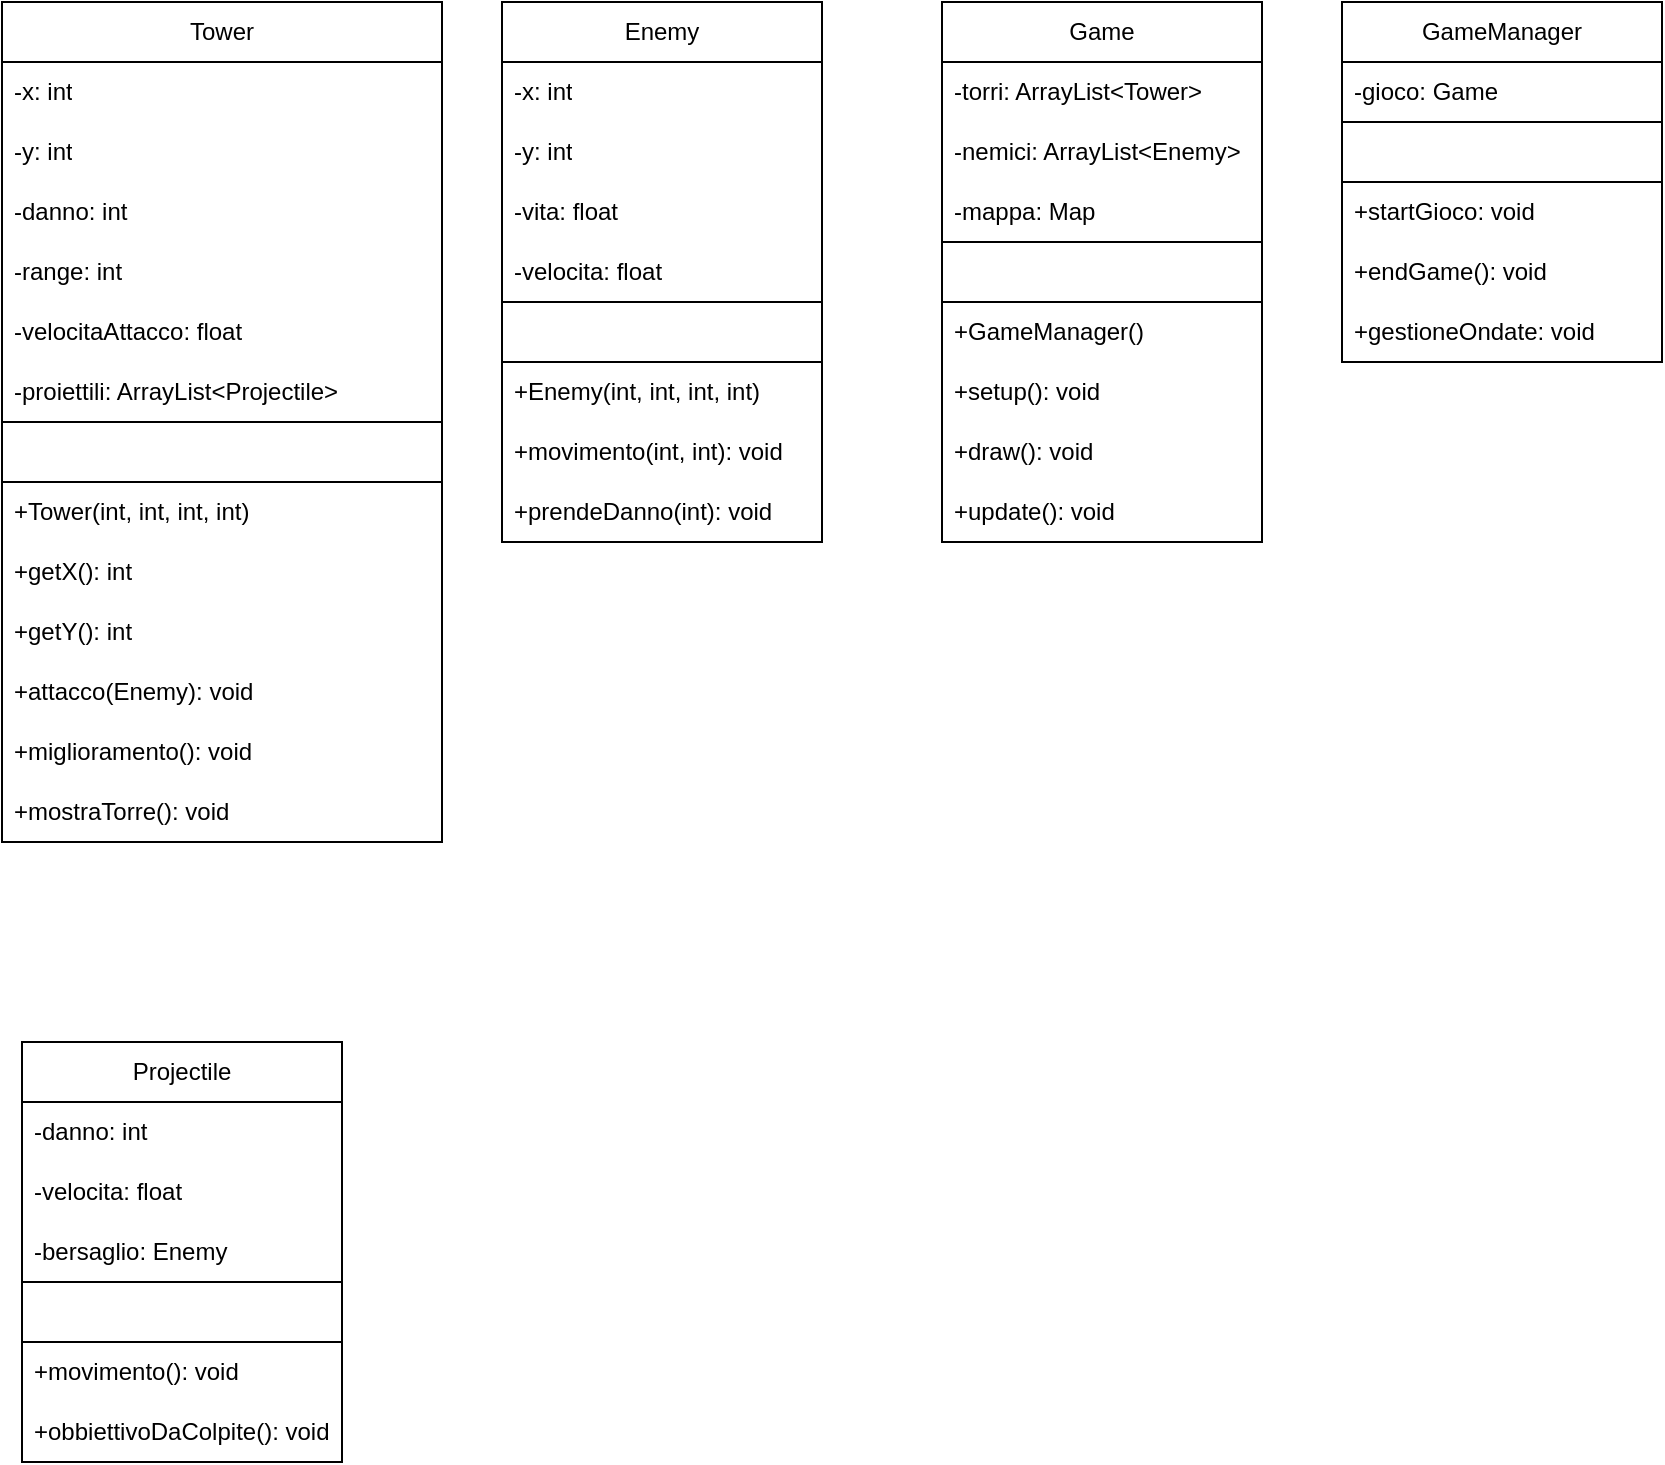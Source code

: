 <mxfile version="26.0.10">
  <diagram name="Pagina-1" id="FaU9jY3RozCXfQFhBPvn">
    <mxGraphModel dx="1026" dy="691" grid="1" gridSize="10" guides="1" tooltips="1" connect="1" arrows="1" fold="1" page="1" pageScale="1" pageWidth="827" pageHeight="1169" math="0" shadow="0">
      <root>
        <mxCell id="0" />
        <mxCell id="1" parent="0" />
        <mxCell id="Sb3pi4fa74wOgrb8Pi-W-1" value="Tower" style="swimlane;fontStyle=0;childLayout=stackLayout;horizontal=1;startSize=30;horizontalStack=0;resizeParent=1;resizeParentMax=0;resizeLast=0;collapsible=1;marginBottom=0;whiteSpace=wrap;html=1;" parent="1" vertex="1">
          <mxGeometry x="10" y="280" width="220" height="420" as="geometry" />
        </mxCell>
        <mxCell id="Sb3pi4fa74wOgrb8Pi-W-4" value="-x: int" style="text;strokeColor=none;fillColor=none;align=left;verticalAlign=middle;spacingLeft=4;spacingRight=4;overflow=hidden;points=[[0,0.5],[1,0.5]];portConstraint=eastwest;rotatable=0;whiteSpace=wrap;html=1;" parent="Sb3pi4fa74wOgrb8Pi-W-1" vertex="1">
          <mxGeometry y="30" width="220" height="30" as="geometry" />
        </mxCell>
        <mxCell id="Sb3pi4fa74wOgrb8Pi-W-11" value="-y: int" style="text;strokeColor=none;fillColor=none;align=left;verticalAlign=middle;spacingLeft=4;spacingRight=4;overflow=hidden;points=[[0,0.5],[1,0.5]];portConstraint=eastwest;rotatable=0;whiteSpace=wrap;html=1;" parent="Sb3pi4fa74wOgrb8Pi-W-1" vertex="1">
          <mxGeometry y="60" width="220" height="30" as="geometry" />
        </mxCell>
        <mxCell id="Sb3pi4fa74wOgrb8Pi-W-12" value="-danno: int" style="text;strokeColor=none;fillColor=none;align=left;verticalAlign=middle;spacingLeft=4;spacingRight=4;overflow=hidden;points=[[0,0.5],[1,0.5]];portConstraint=eastwest;rotatable=0;whiteSpace=wrap;html=1;" parent="Sb3pi4fa74wOgrb8Pi-W-1" vertex="1">
          <mxGeometry y="90" width="220" height="30" as="geometry" />
        </mxCell>
        <mxCell id="Sb3pi4fa74wOgrb8Pi-W-13" value="-range: int" style="text;strokeColor=none;fillColor=none;align=left;verticalAlign=middle;spacingLeft=4;spacingRight=4;overflow=hidden;points=[[0,0.5],[1,0.5]];portConstraint=eastwest;rotatable=0;whiteSpace=wrap;html=1;" parent="Sb3pi4fa74wOgrb8Pi-W-1" vertex="1">
          <mxGeometry y="120" width="220" height="30" as="geometry" />
        </mxCell>
        <mxCell id="Sb3pi4fa74wOgrb8Pi-W-43" value="-velocitaAttacco: float" style="text;strokeColor=none;fillColor=none;align=left;verticalAlign=middle;spacingLeft=4;spacingRight=4;overflow=hidden;points=[[0,0.5],[1,0.5]];portConstraint=eastwest;rotatable=0;whiteSpace=wrap;html=1;" parent="Sb3pi4fa74wOgrb8Pi-W-1" vertex="1">
          <mxGeometry y="150" width="220" height="30" as="geometry" />
        </mxCell>
        <mxCell id="4qOPiDTkNYLBrtp2hpbq-1" value="-proiettili: ArrayList&amp;lt;Projectile&amp;gt;" style="text;strokeColor=none;fillColor=none;align=left;verticalAlign=middle;spacingLeft=4;spacingRight=4;overflow=hidden;points=[[0,0.5],[1,0.5]];portConstraint=eastwest;rotatable=0;whiteSpace=wrap;html=1;" vertex="1" parent="Sb3pi4fa74wOgrb8Pi-W-1">
          <mxGeometry y="180" width="220" height="30" as="geometry" />
        </mxCell>
        <mxCell id="Sb3pi4fa74wOgrb8Pi-W-14" value="" style="swimlane;fontStyle=0;childLayout=stackLayout;horizontal=1;startSize=30;horizontalStack=0;resizeParent=1;resizeParentMax=0;resizeLast=0;collapsible=1;marginBottom=0;whiteSpace=wrap;html=1;" parent="Sb3pi4fa74wOgrb8Pi-W-1" vertex="1">
          <mxGeometry y="210" width="220" height="210" as="geometry" />
        </mxCell>
        <mxCell id="Sb3pi4fa74wOgrb8Pi-W-17" value="+Tower(int, int, int, int)" style="text;strokeColor=none;fillColor=none;align=left;verticalAlign=middle;spacingLeft=4;spacingRight=4;overflow=hidden;points=[[0,0.5],[1,0.5]];portConstraint=eastwest;rotatable=0;whiteSpace=wrap;html=1;" parent="Sb3pi4fa74wOgrb8Pi-W-14" vertex="1">
          <mxGeometry y="30" width="220" height="30" as="geometry" />
        </mxCell>
        <mxCell id="4qOPiDTkNYLBrtp2hpbq-2" value="+getX(): int" style="text;strokeColor=none;fillColor=none;align=left;verticalAlign=middle;spacingLeft=4;spacingRight=4;overflow=hidden;points=[[0,0.5],[1,0.5]];portConstraint=eastwest;rotatable=0;whiteSpace=wrap;html=1;" vertex="1" parent="Sb3pi4fa74wOgrb8Pi-W-14">
          <mxGeometry y="60" width="220" height="30" as="geometry" />
        </mxCell>
        <mxCell id="4qOPiDTkNYLBrtp2hpbq-3" value="+getY(): int" style="text;strokeColor=none;fillColor=none;align=left;verticalAlign=middle;spacingLeft=4;spacingRight=4;overflow=hidden;points=[[0,0.5],[1,0.5]];portConstraint=eastwest;rotatable=0;whiteSpace=wrap;html=1;" vertex="1" parent="Sb3pi4fa74wOgrb8Pi-W-14">
          <mxGeometry y="90" width="220" height="30" as="geometry" />
        </mxCell>
        <mxCell id="Sb3pi4fa74wOgrb8Pi-W-42" value="+attacco(Enemy): void" style="text;strokeColor=none;fillColor=none;align=left;verticalAlign=middle;spacingLeft=4;spacingRight=4;overflow=hidden;points=[[0,0.5],[1,0.5]];portConstraint=eastwest;rotatable=0;whiteSpace=wrap;html=1;" parent="Sb3pi4fa74wOgrb8Pi-W-14" vertex="1">
          <mxGeometry y="120" width="220" height="30" as="geometry" />
        </mxCell>
        <mxCell id="4qOPiDTkNYLBrtp2hpbq-4" value="+miglioramento(): void" style="text;strokeColor=none;fillColor=none;align=left;verticalAlign=middle;spacingLeft=4;spacingRight=4;overflow=hidden;points=[[0,0.5],[1,0.5]];portConstraint=eastwest;rotatable=0;whiteSpace=wrap;html=1;" vertex="1" parent="Sb3pi4fa74wOgrb8Pi-W-14">
          <mxGeometry y="150" width="220" height="30" as="geometry" />
        </mxCell>
        <mxCell id="4qOPiDTkNYLBrtp2hpbq-5" value="+mostraTorre(): void" style="text;strokeColor=none;fillColor=none;align=left;verticalAlign=middle;spacingLeft=4;spacingRight=4;overflow=hidden;points=[[0,0.5],[1,0.5]];portConstraint=eastwest;rotatable=0;whiteSpace=wrap;html=1;" vertex="1" parent="Sb3pi4fa74wOgrb8Pi-W-14">
          <mxGeometry y="180" width="220" height="30" as="geometry" />
        </mxCell>
        <mxCell id="Sb3pi4fa74wOgrb8Pi-W-18" value="Enemy" style="swimlane;fontStyle=0;childLayout=stackLayout;horizontal=1;startSize=30;horizontalStack=0;resizeParent=1;resizeParentMax=0;resizeLast=0;collapsible=1;marginBottom=0;whiteSpace=wrap;html=1;" parent="1" vertex="1">
          <mxGeometry x="260" y="280" width="160" height="270" as="geometry" />
        </mxCell>
        <mxCell id="Sb3pi4fa74wOgrb8Pi-W-19" value="-x: int" style="text;strokeColor=none;fillColor=none;align=left;verticalAlign=middle;spacingLeft=4;spacingRight=4;overflow=hidden;points=[[0,0.5],[1,0.5]];portConstraint=eastwest;rotatable=0;whiteSpace=wrap;html=1;" parent="Sb3pi4fa74wOgrb8Pi-W-18" vertex="1">
          <mxGeometry y="30" width="160" height="30" as="geometry" />
        </mxCell>
        <mxCell id="Sb3pi4fa74wOgrb8Pi-W-20" value="-y: int" style="text;strokeColor=none;fillColor=none;align=left;verticalAlign=middle;spacingLeft=4;spacingRight=4;overflow=hidden;points=[[0,0.5],[1,0.5]];portConstraint=eastwest;rotatable=0;whiteSpace=wrap;html=1;" parent="Sb3pi4fa74wOgrb8Pi-W-18" vertex="1">
          <mxGeometry y="60" width="160" height="30" as="geometry" />
        </mxCell>
        <mxCell id="Sb3pi4fa74wOgrb8Pi-W-21" value="-vita: float" style="text;strokeColor=none;fillColor=none;align=left;verticalAlign=middle;spacingLeft=4;spacingRight=4;overflow=hidden;points=[[0,0.5],[1,0.5]];portConstraint=eastwest;rotatable=0;whiteSpace=wrap;html=1;" parent="Sb3pi4fa74wOgrb8Pi-W-18" vertex="1">
          <mxGeometry y="90" width="160" height="30" as="geometry" />
        </mxCell>
        <mxCell id="Sb3pi4fa74wOgrb8Pi-W-22" value="-velocita: float" style="text;strokeColor=none;fillColor=none;align=left;verticalAlign=middle;spacingLeft=4;spacingRight=4;overflow=hidden;points=[[0,0.5],[1,0.5]];portConstraint=eastwest;rotatable=0;whiteSpace=wrap;html=1;" parent="Sb3pi4fa74wOgrb8Pi-W-18" vertex="1">
          <mxGeometry y="120" width="160" height="30" as="geometry" />
        </mxCell>
        <mxCell id="Sb3pi4fa74wOgrb8Pi-W-23" value="" style="swimlane;fontStyle=0;childLayout=stackLayout;horizontal=1;startSize=30;horizontalStack=0;resizeParent=1;resizeParentMax=0;resizeLast=0;collapsible=1;marginBottom=0;whiteSpace=wrap;html=1;" parent="Sb3pi4fa74wOgrb8Pi-W-18" vertex="1">
          <mxGeometry y="150" width="160" height="120" as="geometry" />
        </mxCell>
        <mxCell id="Sb3pi4fa74wOgrb8Pi-W-25" value="+Enemy(int, int, int, int)" style="text;strokeColor=none;fillColor=none;align=left;verticalAlign=middle;spacingLeft=4;spacingRight=4;overflow=hidden;points=[[0,0.5],[1,0.5]];portConstraint=eastwest;rotatable=0;whiteSpace=wrap;html=1;" parent="Sb3pi4fa74wOgrb8Pi-W-23" vertex="1">
          <mxGeometry y="30" width="160" height="30" as="geometry" />
        </mxCell>
        <mxCell id="Sb3pi4fa74wOgrb8Pi-W-24" value="+movimento(int, int): void" style="text;strokeColor=none;fillColor=none;align=left;verticalAlign=middle;spacingLeft=4;spacingRight=4;overflow=hidden;points=[[0,0.5],[1,0.5]];portConstraint=eastwest;rotatable=0;whiteSpace=wrap;html=1;" parent="Sb3pi4fa74wOgrb8Pi-W-23" vertex="1">
          <mxGeometry y="60" width="160" height="30" as="geometry" />
        </mxCell>
        <mxCell id="Sb3pi4fa74wOgrb8Pi-W-45" value="+prendeDanno(int): void" style="text;strokeColor=none;fillColor=none;align=left;verticalAlign=middle;spacingLeft=4;spacingRight=4;overflow=hidden;points=[[0,0.5],[1,0.5]];portConstraint=eastwest;rotatable=0;whiteSpace=wrap;html=1;" parent="Sb3pi4fa74wOgrb8Pi-W-23" vertex="1">
          <mxGeometry y="90" width="160" height="30" as="geometry" />
        </mxCell>
        <mxCell id="Sb3pi4fa74wOgrb8Pi-W-26" value="Game" style="swimlane;fontStyle=0;childLayout=stackLayout;horizontal=1;startSize=30;horizontalStack=0;resizeParent=1;resizeParentMax=0;resizeLast=0;collapsible=1;marginBottom=0;whiteSpace=wrap;html=1;" parent="1" vertex="1">
          <mxGeometry x="480" y="280" width="160" height="270" as="geometry" />
        </mxCell>
        <mxCell id="Sb3pi4fa74wOgrb8Pi-W-29" value="-torri: ArrayList&amp;lt;Tower&amp;gt;" style="text;strokeColor=none;fillColor=none;align=left;verticalAlign=middle;spacingLeft=4;spacingRight=4;overflow=hidden;points=[[0,0.5],[1,0.5]];portConstraint=eastwest;rotatable=0;whiteSpace=wrap;html=1;" parent="Sb3pi4fa74wOgrb8Pi-W-26" vertex="1">
          <mxGeometry y="30" width="160" height="30" as="geometry" />
        </mxCell>
        <mxCell id="Sb3pi4fa74wOgrb8Pi-W-60" value="-nemici: ArrayList&amp;lt;Enemy&amp;gt;" style="text;strokeColor=none;fillColor=none;align=left;verticalAlign=middle;spacingLeft=4;spacingRight=4;overflow=hidden;points=[[0,0.5],[1,0.5]];portConstraint=eastwest;rotatable=0;whiteSpace=wrap;html=1;" parent="Sb3pi4fa74wOgrb8Pi-W-26" vertex="1">
          <mxGeometry y="60" width="160" height="30" as="geometry" />
        </mxCell>
        <mxCell id="Sb3pi4fa74wOgrb8Pi-W-30" value="-mappa: Map" style="text;strokeColor=none;fillColor=none;align=left;verticalAlign=middle;spacingLeft=4;spacingRight=4;overflow=hidden;points=[[0,0.5],[1,0.5]];portConstraint=eastwest;rotatable=0;whiteSpace=wrap;html=1;" parent="Sb3pi4fa74wOgrb8Pi-W-26" vertex="1">
          <mxGeometry y="90" width="160" height="30" as="geometry" />
        </mxCell>
        <mxCell id="Sb3pi4fa74wOgrb8Pi-W-31" value="" style="swimlane;fontStyle=0;childLayout=stackLayout;horizontal=1;startSize=30;horizontalStack=0;resizeParent=1;resizeParentMax=0;resizeLast=0;collapsible=1;marginBottom=0;whiteSpace=wrap;html=1;" parent="Sb3pi4fa74wOgrb8Pi-W-26" vertex="1">
          <mxGeometry y="120" width="160" height="150" as="geometry" />
        </mxCell>
        <mxCell id="Sb3pi4fa74wOgrb8Pi-W-32" value="+GameManager()" style="text;strokeColor=none;fillColor=none;align=left;verticalAlign=middle;spacingLeft=4;spacingRight=4;overflow=hidden;points=[[0,0.5],[1,0.5]];portConstraint=eastwest;rotatable=0;whiteSpace=wrap;html=1;" parent="Sb3pi4fa74wOgrb8Pi-W-31" vertex="1">
          <mxGeometry y="30" width="160" height="30" as="geometry" />
        </mxCell>
        <mxCell id="Sb3pi4fa74wOgrb8Pi-W-62" value="+setup(): void" style="text;strokeColor=none;fillColor=none;align=left;verticalAlign=middle;spacingLeft=4;spacingRight=4;overflow=hidden;points=[[0,0.5],[1,0.5]];portConstraint=eastwest;rotatable=0;whiteSpace=wrap;html=1;" parent="Sb3pi4fa74wOgrb8Pi-W-31" vertex="1">
          <mxGeometry y="60" width="160" height="30" as="geometry" />
        </mxCell>
        <mxCell id="Sb3pi4fa74wOgrb8Pi-W-61" value="+draw(): void" style="text;strokeColor=none;fillColor=none;align=left;verticalAlign=middle;spacingLeft=4;spacingRight=4;overflow=hidden;points=[[0,0.5],[1,0.5]];portConstraint=eastwest;rotatable=0;whiteSpace=wrap;html=1;" parent="Sb3pi4fa74wOgrb8Pi-W-31" vertex="1">
          <mxGeometry y="90" width="160" height="30" as="geometry" />
        </mxCell>
        <mxCell id="Sb3pi4fa74wOgrb8Pi-W-34" value="+update(): void" style="text;strokeColor=none;fillColor=none;align=left;verticalAlign=middle;spacingLeft=4;spacingRight=4;overflow=hidden;points=[[0,0.5],[1,0.5]];portConstraint=eastwest;rotatable=0;whiteSpace=wrap;html=1;" parent="Sb3pi4fa74wOgrb8Pi-W-31" vertex="1">
          <mxGeometry y="120" width="160" height="30" as="geometry" />
        </mxCell>
        <mxCell id="Sb3pi4fa74wOgrb8Pi-W-46" value="Projectile" style="swimlane;fontStyle=0;childLayout=stackLayout;horizontal=1;startSize=30;horizontalStack=0;resizeParent=1;resizeParentMax=0;resizeLast=0;collapsible=1;marginBottom=0;whiteSpace=wrap;html=1;" parent="1" vertex="1">
          <mxGeometry x="20" y="800" width="160" height="210" as="geometry" />
        </mxCell>
        <mxCell id="Sb3pi4fa74wOgrb8Pi-W-55" value="-danno: int" style="text;strokeColor=none;fillColor=none;align=left;verticalAlign=middle;spacingLeft=4;spacingRight=4;overflow=hidden;points=[[0,0.5],[1,0.5]];portConstraint=eastwest;rotatable=0;whiteSpace=wrap;html=1;" parent="Sb3pi4fa74wOgrb8Pi-W-46" vertex="1">
          <mxGeometry y="30" width="160" height="30" as="geometry" />
        </mxCell>
        <mxCell id="Sb3pi4fa74wOgrb8Pi-W-56" value="-velocita: float" style="text;strokeColor=none;fillColor=none;align=left;verticalAlign=middle;spacingLeft=4;spacingRight=4;overflow=hidden;points=[[0,0.5],[1,0.5]];portConstraint=eastwest;rotatable=0;whiteSpace=wrap;html=1;" parent="Sb3pi4fa74wOgrb8Pi-W-46" vertex="1">
          <mxGeometry y="60" width="160" height="30" as="geometry" />
        </mxCell>
        <mxCell id="Sb3pi4fa74wOgrb8Pi-W-50" value="-bersaglio: Enemy" style="text;strokeColor=none;fillColor=none;align=left;verticalAlign=middle;spacingLeft=4;spacingRight=4;overflow=hidden;points=[[0,0.5],[1,0.5]];portConstraint=eastwest;rotatable=0;whiteSpace=wrap;html=1;" parent="Sb3pi4fa74wOgrb8Pi-W-46" vertex="1">
          <mxGeometry y="90" width="160" height="30" as="geometry" />
        </mxCell>
        <mxCell id="Sb3pi4fa74wOgrb8Pi-W-51" value="" style="swimlane;fontStyle=0;childLayout=stackLayout;horizontal=1;startSize=30;horizontalStack=0;resizeParent=1;resizeParentMax=0;resizeLast=0;collapsible=1;marginBottom=0;whiteSpace=wrap;html=1;" parent="Sb3pi4fa74wOgrb8Pi-W-46" vertex="1">
          <mxGeometry y="120" width="160" height="90" as="geometry" />
        </mxCell>
        <mxCell id="Sb3pi4fa74wOgrb8Pi-W-58" value="+movimento(): void" style="text;strokeColor=none;fillColor=none;align=left;verticalAlign=middle;spacingLeft=4;spacingRight=4;overflow=hidden;points=[[0,0.5],[1,0.5]];portConstraint=eastwest;rotatable=0;whiteSpace=wrap;html=1;" parent="Sb3pi4fa74wOgrb8Pi-W-51" vertex="1">
          <mxGeometry y="30" width="160" height="30" as="geometry" />
        </mxCell>
        <mxCell id="Sb3pi4fa74wOgrb8Pi-W-57" value="+obbiettivoDaColpite(): void" style="text;strokeColor=none;fillColor=none;align=left;verticalAlign=middle;spacingLeft=4;spacingRight=4;overflow=hidden;points=[[0,0.5],[1,0.5]];portConstraint=eastwest;rotatable=0;whiteSpace=wrap;html=1;" parent="Sb3pi4fa74wOgrb8Pi-W-51" vertex="1">
          <mxGeometry y="60" width="160" height="30" as="geometry" />
        </mxCell>
        <mxCell id="Sb3pi4fa74wOgrb8Pi-W-63" value="GameManager" style="swimlane;fontStyle=0;childLayout=stackLayout;horizontal=1;startSize=30;horizontalStack=0;resizeParent=1;resizeParentMax=0;resizeLast=0;collapsible=1;marginBottom=0;whiteSpace=wrap;html=1;" parent="1" vertex="1">
          <mxGeometry x="680" y="280" width="160" height="180" as="geometry" />
        </mxCell>
        <mxCell id="Sb3pi4fa74wOgrb8Pi-W-66" value="-gioco: Game" style="text;strokeColor=none;fillColor=none;align=left;verticalAlign=middle;spacingLeft=4;spacingRight=4;overflow=hidden;points=[[0,0.5],[1,0.5]];portConstraint=eastwest;rotatable=0;whiteSpace=wrap;html=1;" parent="Sb3pi4fa74wOgrb8Pi-W-63" vertex="1">
          <mxGeometry y="30" width="160" height="30" as="geometry" />
        </mxCell>
        <mxCell id="Sb3pi4fa74wOgrb8Pi-W-67" value="" style="swimlane;fontStyle=0;childLayout=stackLayout;horizontal=1;startSize=30;horizontalStack=0;resizeParent=1;resizeParentMax=0;resizeLast=0;collapsible=1;marginBottom=0;whiteSpace=wrap;html=1;" parent="Sb3pi4fa74wOgrb8Pi-W-63" vertex="1">
          <mxGeometry y="60" width="160" height="120" as="geometry" />
        </mxCell>
        <mxCell id="Sb3pi4fa74wOgrb8Pi-W-70" value="+startGioco: void" style="text;strokeColor=none;fillColor=none;align=left;verticalAlign=middle;spacingLeft=4;spacingRight=4;overflow=hidden;points=[[0,0.5],[1,0.5]];portConstraint=eastwest;rotatable=0;whiteSpace=wrap;html=1;" parent="Sb3pi4fa74wOgrb8Pi-W-67" vertex="1">
          <mxGeometry y="30" width="160" height="30" as="geometry" />
        </mxCell>
        <mxCell id="Sb3pi4fa74wOgrb8Pi-W-68" value="+endGame(): void" style="text;strokeColor=none;fillColor=none;align=left;verticalAlign=middle;spacingLeft=4;spacingRight=4;overflow=hidden;points=[[0,0.5],[1,0.5]];portConstraint=eastwest;rotatable=0;whiteSpace=wrap;html=1;" parent="Sb3pi4fa74wOgrb8Pi-W-67" vertex="1">
          <mxGeometry y="60" width="160" height="30" as="geometry" />
        </mxCell>
        <mxCell id="Sb3pi4fa74wOgrb8Pi-W-69" value="+gestioneOndate: void" style="text;strokeColor=none;fillColor=none;align=left;verticalAlign=middle;spacingLeft=4;spacingRight=4;overflow=hidden;points=[[0,0.5],[1,0.5]];portConstraint=eastwest;rotatable=0;whiteSpace=wrap;html=1;" parent="Sb3pi4fa74wOgrb8Pi-W-67" vertex="1">
          <mxGeometry y="90" width="160" height="30" as="geometry" />
        </mxCell>
      </root>
    </mxGraphModel>
  </diagram>
</mxfile>
